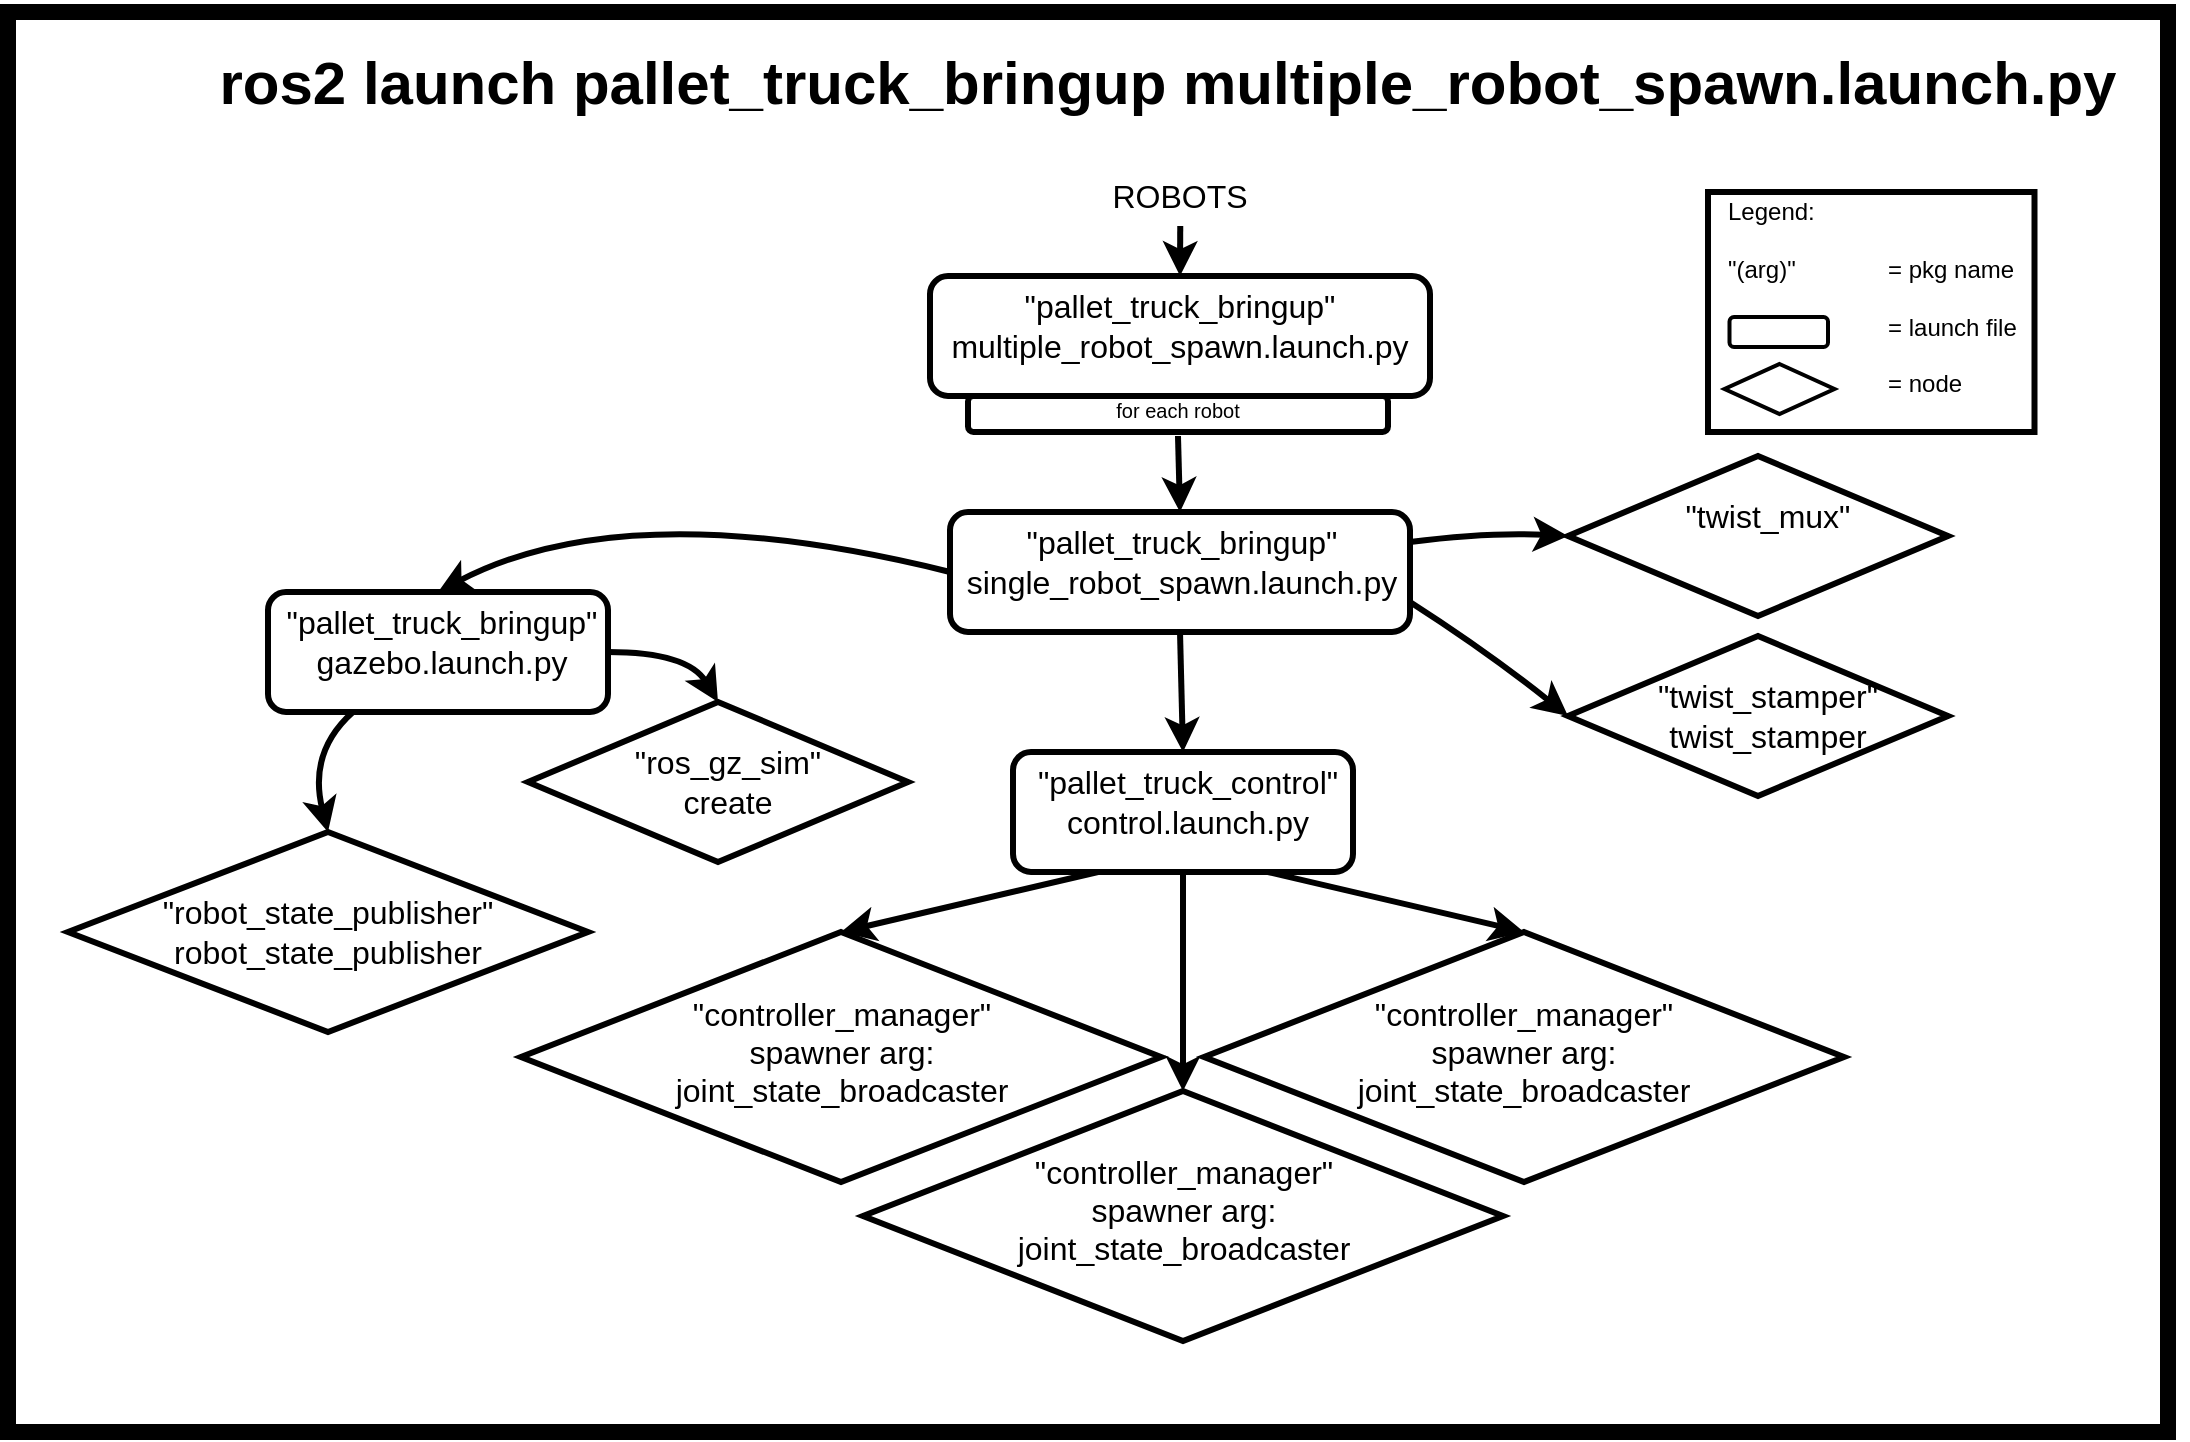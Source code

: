 <mxfile version="28.2.8">
  <diagram name="Page-1" id="bjVDkqN4jfYfFJxV3ved">
    <mxGraphModel dx="2282" dy="837" grid="1" gridSize="10" guides="1" tooltips="1" connect="1" arrows="1" fold="1" page="1" pageScale="1" pageWidth="850" pageHeight="1100" math="0" shadow="0">
      <root>
        <mxCell id="0" />
        <mxCell id="1" parent="0" />
        <mxCell id="tC6INBS62KU_Nt3FtVll-2" value="" style="rounded=0;whiteSpace=wrap;html=1;fillColor=light-dark(#FFFFFF,#FFFFFF);strokeColor=light-dark(#000000,#000000);strokeWidth=8;" parent="1" vertex="1">
          <mxGeometry x="-80" y="40" width="1080" height="710" as="geometry" />
        </mxCell>
        <mxCell id="tC6INBS62KU_Nt3FtVll-1" value="&lt;h1&gt;&lt;font style=&quot;color: light-dark(rgb(0, 0, 0), rgb(0, 0, 0)); font-size: 30px;&quot;&gt;ros2 launch pallet_truck_bringup multiple_robot_spawn.launch.py&lt;/font&gt;&lt;/h1&gt;" style="text;html=1;align=center;verticalAlign=middle;whiteSpace=wrap;rounded=0;fontSize=16;" parent="1" vertex="1">
          <mxGeometry x="-10" y="60" width="1020" height="30" as="geometry" />
        </mxCell>
        <mxCell id="tC6INBS62KU_Nt3FtVll-12" value="" style="rounded=1;whiteSpace=wrap;html=1;fillColor=none;strokeColor=light-dark(#000000,#000000);strokeWidth=3;" parent="1" vertex="1">
          <mxGeometry x="381" y="172" width="250" height="60" as="geometry" />
        </mxCell>
        <mxCell id="tC6INBS62KU_Nt3FtVll-13" value="&lt;div align=&quot;center&quot;&gt;&lt;span style=&quot;color: light-dark(rgb(0, 0, 0), rgb(0, 0, 0));&quot;&gt;&quot;pallet_truck_bringup&quot;&lt;/span&gt;&lt;/div&gt;&lt;div align=&quot;center&quot;&gt;&lt;span style=&quot;color: light-dark(rgb(0, 0, 0), rgb(0, 0, 0));&quot;&gt;multiple_robot_spawn.launch.py&lt;/span&gt;&lt;/div&gt;" style="text;strokeColor=none;fillColor=none;html=1;align=center;verticalAlign=middle;whiteSpace=wrap;rounded=0;fontSize=16;" parent="1" vertex="1">
          <mxGeometry x="454.25" y="182" width="103.75" height="30" as="geometry" />
        </mxCell>
        <mxCell id="tC6INBS62KU_Nt3FtVll-15" value="" style="rounded=1;whiteSpace=wrap;html=1;fillColor=none;strokeColor=light-dark(#000000,#000000);strokeWidth=3;" parent="1" vertex="1">
          <mxGeometry x="391" y="290" width="230" height="60" as="geometry" />
        </mxCell>
        <mxCell id="tC6INBS62KU_Nt3FtVll-16" value="&lt;div align=&quot;center&quot;&gt;&lt;span style=&quot;color: light-dark(rgb(0, 0, 0), rgb(0, 0, 0));&quot;&gt;&quot;pallet_truck_bringup&quot;&lt;/span&gt;&lt;/div&gt;&lt;div align=&quot;center&quot;&gt;&lt;span style=&quot;color: light-dark(rgb(0, 0, 0), rgb(0, 0, 0));&quot;&gt;single_robot_spawn.launch.py&lt;/span&gt;&lt;/div&gt;" style="text;strokeColor=none;fillColor=none;html=1;align=center;verticalAlign=middle;whiteSpace=wrap;rounded=0;fontSize=16;" parent="1" vertex="1">
          <mxGeometry x="447.25" y="300" width="120" height="30" as="geometry" />
        </mxCell>
        <mxCell id="tC6INBS62KU_Nt3FtVll-17" value="" style="endArrow=classic;html=1;rounded=0;fontSize=12;startSize=8;endSize=8;curved=1;strokeColor=light-dark(#000000,#000000);entryX=0.5;entryY=0;entryDx=0;entryDy=0;exitX=0.5;exitY=1;exitDx=0;exitDy=0;strokeWidth=3;" parent="1" source="lSh3KhLWbrFtCmqyKEda-4" target="tC6INBS62KU_Nt3FtVll-15" edge="1">
          <mxGeometry width="50" height="50" relative="1" as="geometry">
            <mxPoint x="649" y="200" as="sourcePoint" />
            <mxPoint x="511" y="240" as="targetPoint" />
          </mxGeometry>
        </mxCell>
        <mxCell id="tC6INBS62KU_Nt3FtVll-22" value="" style="rounded=1;whiteSpace=wrap;html=1;fillColor=none;strokeColor=light-dark(#000000,#000000);strokeWidth=3;" parent="1" vertex="1">
          <mxGeometry x="422.5" y="410" width="170" height="60" as="geometry" />
        </mxCell>
        <mxCell id="tC6INBS62KU_Nt3FtVll-23" value="&lt;div align=&quot;center&quot;&gt;&lt;span style=&quot;color: light-dark(rgb(0, 0, 0), rgb(0, 0, 0));&quot;&gt;&quot;pallet_truck_control&quot;&lt;/span&gt;&lt;/div&gt;&lt;div align=&quot;center&quot;&gt;&lt;span style=&quot;color: light-dark(rgb(0, 0, 0), rgb(0, 0, 0));&quot;&gt;control.launch.py&lt;/span&gt;&lt;/div&gt;" style="text;strokeColor=none;fillColor=none;html=1;align=center;verticalAlign=middle;whiteSpace=wrap;rounded=0;fontSize=16;" parent="1" vertex="1">
          <mxGeometry x="449.75" y="420" width="120" height="30" as="geometry" />
        </mxCell>
        <mxCell id="tC6INBS62KU_Nt3FtVll-25" value="" style="rhombus;whiteSpace=wrap;html=1;fillColor=none;strokeColor=light-dark(#000000,#000000);strokeWidth=3;" parent="1" vertex="1">
          <mxGeometry x="176.5" y="500" width="320" height="125" as="geometry" />
        </mxCell>
        <mxCell id="tC6INBS62KU_Nt3FtVll-26" value="&lt;div&gt;&lt;div&gt;&lt;font&gt;&lt;span style=&quot;color: light-dark(rgb(0, 0, 0), rgb(0, 0, 0));&quot;&gt;&quot;controller_manager&quot;&lt;/span&gt;&lt;/font&gt;&lt;/div&gt;&lt;div&gt;&lt;font&gt;&lt;span style=&quot;color: light-dark(rgb(0, 0, 0), rgb(0, 0, 0));&quot;&gt;spawner arg: joint_state_broadcaster&lt;/span&gt;&lt;/font&gt;&lt;/div&gt;&lt;/div&gt;" style="text;strokeColor=none;fillColor=none;html=1;align=center;verticalAlign=middle;whiteSpace=wrap;rounded=0;fontSize=16;" parent="1" vertex="1">
          <mxGeometry x="276.5" y="539.5" width="120" height="40" as="geometry" />
        </mxCell>
        <mxCell id="tC6INBS62KU_Nt3FtVll-29" value="" style="endArrow=classic;html=1;rounded=0;fontSize=12;startSize=8;endSize=8;curved=1;strokeColor=light-dark(#000000,#000000);entryX=0.5;entryY=0;entryDx=0;entryDy=0;exitX=0.25;exitY=1;exitDx=0;exitDy=0;strokeWidth=3;" parent="1" source="tC6INBS62KU_Nt3FtVll-22" target="tC6INBS62KU_Nt3FtVll-25" edge="1">
          <mxGeometry width="50" height="50" relative="1" as="geometry">
            <mxPoint x="493.25" y="530" as="sourcePoint" />
            <mxPoint x="500.25" y="580" as="targetPoint" />
          </mxGeometry>
        </mxCell>
        <mxCell id="tC6INBS62KU_Nt3FtVll-51" value="" style="endArrow=classic;html=1;rounded=0;fontSize=12;startSize=8;endSize=8;curved=1;strokeColor=light-dark(#000000,#000000);entryX=0.5;entryY=0;entryDx=0;entryDy=0;exitX=0.5;exitY=1;exitDx=0;exitDy=0;strokeWidth=3;" parent="1" source="tC6INBS62KU_Nt3FtVll-15" target="tC6INBS62KU_Nt3FtVll-22" edge="1">
          <mxGeometry width="50" height="50" relative="1" as="geometry">
            <mxPoint x="291" y="480" as="sourcePoint" />
            <mxPoint x="375" y="510" as="targetPoint" />
          </mxGeometry>
        </mxCell>
        <mxCell id="tC6INBS62KU_Nt3FtVll-52" value="" style="rhombus;whiteSpace=wrap;html=1;fillColor=none;strokeColor=light-dark(#000000,#000000);strokeWidth=3;" parent="1" vertex="1">
          <mxGeometry x="347.5" y="579.5" width="320" height="125" as="geometry" />
        </mxCell>
        <mxCell id="tC6INBS62KU_Nt3FtVll-53" value="&lt;div&gt;&lt;div&gt;&lt;font&gt;&lt;span style=&quot;color: light-dark(rgb(0, 0, 0), rgb(0, 0, 0));&quot;&gt;&quot;controller_manager&quot;&lt;/span&gt;&lt;/font&gt;&lt;/div&gt;&lt;div&gt;&lt;font&gt;&lt;span style=&quot;color: light-dark(rgb(0, 0, 0), rgb(0, 0, 0));&quot;&gt;spawner arg: joint_state_broadcaster&lt;/span&gt;&lt;/font&gt;&lt;/div&gt;&lt;/div&gt;" style="text;strokeColor=none;fillColor=none;html=1;align=center;verticalAlign=middle;whiteSpace=wrap;rounded=0;fontSize=16;" parent="1" vertex="1">
          <mxGeometry x="447.5" y="619" width="120" height="40" as="geometry" />
        </mxCell>
        <mxCell id="tC6INBS62KU_Nt3FtVll-54" value="" style="rhombus;whiteSpace=wrap;html=1;fillColor=none;strokeColor=light-dark(#000000,#000000);strokeWidth=3;" parent="1" vertex="1">
          <mxGeometry x="518" y="500" width="320" height="125" as="geometry" />
        </mxCell>
        <mxCell id="tC6INBS62KU_Nt3FtVll-55" value="&lt;div&gt;&lt;div&gt;&lt;font&gt;&lt;span style=&quot;color: light-dark(rgb(0, 0, 0), rgb(0, 0, 0));&quot;&gt;&quot;controller_manager&quot;&lt;/span&gt;&lt;/font&gt;&lt;/div&gt;&lt;div&gt;&lt;font&gt;&lt;span style=&quot;color: light-dark(rgb(0, 0, 0), rgb(0, 0, 0));&quot;&gt;spawner arg: joint_state_broadcaster&lt;/span&gt;&lt;/font&gt;&lt;/div&gt;&lt;/div&gt;" style="text;strokeColor=none;fillColor=none;html=1;align=center;verticalAlign=middle;whiteSpace=wrap;rounded=0;fontSize=16;" parent="1" vertex="1">
          <mxGeometry x="618" y="539.5" width="120" height="40" as="geometry" />
        </mxCell>
        <mxCell id="tC6INBS62KU_Nt3FtVll-56" value="" style="endArrow=classic;html=1;rounded=0;fontSize=12;startSize=8;endSize=8;curved=1;strokeColor=light-dark(#000000,#000000);entryX=0.5;entryY=0;entryDx=0;entryDy=0;exitX=0.75;exitY=1;exitDx=0;exitDy=0;strokeWidth=3;" parent="1" source="tC6INBS62KU_Nt3FtVll-22" target="tC6INBS62KU_Nt3FtVll-54" edge="1">
          <mxGeometry width="50" height="50" relative="1" as="geometry">
            <mxPoint x="642.25" y="480" as="sourcePoint" />
            <mxPoint x="368.25" y="510" as="targetPoint" />
          </mxGeometry>
        </mxCell>
        <mxCell id="tC6INBS62KU_Nt3FtVll-57" value="" style="endArrow=classic;html=1;rounded=0;fontSize=12;startSize=8;endSize=8;curved=1;strokeColor=light-dark(#000000,#000000);entryX=0.5;entryY=0;entryDx=0;entryDy=0;exitX=0.5;exitY=1;exitDx=0;exitDy=0;strokeWidth=3;" parent="1" source="tC6INBS62KU_Nt3FtVll-22" target="tC6INBS62KU_Nt3FtVll-52" edge="1">
          <mxGeometry width="50" height="50" relative="1" as="geometry">
            <mxPoint x="525.25" y="490" as="sourcePoint" />
            <mxPoint x="508.25" y="520" as="targetPoint" />
            <Array as="points" />
          </mxGeometry>
        </mxCell>
        <mxCell id="tC6INBS62KU_Nt3FtVll-59" value="" style="rounded=1;whiteSpace=wrap;html=1;fillColor=none;strokeColor=light-dark(#000000,#000000);strokeWidth=3;" parent="1" vertex="1">
          <mxGeometry x="50" y="330" width="170" height="60" as="geometry" />
        </mxCell>
        <mxCell id="tC6INBS62KU_Nt3FtVll-60" value="&lt;div align=&quot;center&quot;&gt;&lt;span style=&quot;color: light-dark(rgb(0, 0, 0), rgb(0, 0, 0));&quot;&gt;&quot;pallet_truck_bringup&quot;&lt;/span&gt;&lt;/div&gt;&lt;div align=&quot;center&quot;&gt;&lt;span style=&quot;color: light-dark(rgb(0, 0, 0), rgb(0, 0, 0));&quot;&gt;gazebo.launch.py&lt;/span&gt;&lt;/div&gt;" style="text;strokeColor=none;fillColor=none;html=1;align=center;verticalAlign=middle;whiteSpace=wrap;rounded=0;fontSize=16;" parent="1" vertex="1">
          <mxGeometry x="77.25" y="340" width="120" height="30" as="geometry" />
        </mxCell>
        <mxCell id="tC6INBS62KU_Nt3FtVll-61" value="" style="endArrow=classic;html=1;rounded=0;fontSize=12;startSize=8;endSize=8;curved=1;strokeColor=light-dark(#000000,#000000);entryX=0.5;entryY=0;entryDx=0;entryDy=0;strokeWidth=3;exitX=0;exitY=0.5;exitDx=0;exitDy=0;" parent="1" source="tC6INBS62KU_Nt3FtVll-15" target="tC6INBS62KU_Nt3FtVll-59" edge="1">
          <mxGeometry width="50" height="50" relative="1" as="geometry">
            <mxPoint x="359.32" y="419.84" as="sourcePoint" />
            <mxPoint x="441" y="570" as="targetPoint" />
            <Array as="points">
              <mxPoint x="230" y="280" />
            </Array>
          </mxGeometry>
        </mxCell>
        <mxCell id="tC6INBS62KU_Nt3FtVll-62" value="" style="rhombus;whiteSpace=wrap;html=1;fillColor=none;strokeColor=light-dark(#000000,#000000);strokeWidth=3;" parent="1" vertex="1">
          <mxGeometry x="180" y="385" width="190" height="80" as="geometry" />
        </mxCell>
        <mxCell id="tC6INBS62KU_Nt3FtVll-63" value="&lt;div&gt;&lt;span style=&quot;color: light-dark(rgb(0, 0, 0), rgb(0, 0, 0));&quot;&gt;&quot;ros_gz_sim&quot;&lt;/span&gt;&lt;/div&gt;&lt;div&gt;&lt;span style=&quot;color: light-dark(rgb(0, 0, 0), rgb(0, 0, 0));&quot;&gt;create&lt;/span&gt;&lt;/div&gt;" style="text;strokeColor=none;fillColor=none;html=1;align=center;verticalAlign=middle;whiteSpace=wrap;rounded=0;fontSize=16;" parent="1" vertex="1">
          <mxGeometry x="220" y="410" width="120" height="30" as="geometry" />
        </mxCell>
        <mxCell id="tC6INBS62KU_Nt3FtVll-64" value="" style="rhombus;whiteSpace=wrap;html=1;fillColor=none;strokeColor=light-dark(#000000,#000000);strokeWidth=3;" parent="1" vertex="1">
          <mxGeometry x="-50" y="450" width="260" height="100" as="geometry" />
        </mxCell>
        <mxCell id="tC6INBS62KU_Nt3FtVll-65" value="&lt;div&gt;&lt;span style=&quot;color: light-dark(rgb(0, 0, 0), rgb(0, 0, 0));&quot;&gt;&quot;robot_state_publisher&quot;&lt;/span&gt;&lt;/div&gt;&lt;div&gt;&lt;span style=&quot;color: light-dark(rgb(0, 0, 0), rgb(0, 0, 0));&quot;&gt;robot_state_publisher&lt;/span&gt;&lt;/div&gt;" style="text;strokeColor=none;fillColor=none;html=1;align=center;verticalAlign=middle;whiteSpace=wrap;rounded=0;fontSize=16;" parent="1" vertex="1">
          <mxGeometry x="20" y="485" width="120" height="30" as="geometry" />
        </mxCell>
        <mxCell id="tC6INBS62KU_Nt3FtVll-66" value="" style="endArrow=classic;html=1;rounded=0;fontSize=12;startSize=8;endSize=8;curved=1;strokeColor=light-dark(#000000,#000000);entryX=0.5;entryY=0;entryDx=0;entryDy=0;exitX=0.25;exitY=1;exitDx=0;exitDy=0;strokeWidth=3;" parent="1" source="tC6INBS62KU_Nt3FtVll-59" target="tC6INBS62KU_Nt3FtVll-64" edge="1">
          <mxGeometry width="50" height="50" relative="1" as="geometry">
            <mxPoint x="70" y="305" as="sourcePoint" />
            <mxPoint x="70" y="360" as="targetPoint" />
            <Array as="points">
              <mxPoint x="70" y="410" />
            </Array>
          </mxGeometry>
        </mxCell>
        <mxCell id="tC6INBS62KU_Nt3FtVll-67" value="" style="endArrow=classic;html=1;rounded=0;fontSize=12;startSize=8;endSize=8;curved=1;strokeColor=light-dark(#000000,#000000);entryX=0.5;entryY=0;entryDx=0;entryDy=0;exitX=1;exitY=0.5;exitDx=0;exitDy=0;strokeWidth=3;" parent="1" source="tC6INBS62KU_Nt3FtVll-59" target="tC6INBS62KU_Nt3FtVll-62" edge="1">
          <mxGeometry width="50" height="50" relative="1" as="geometry">
            <mxPoint x="70" y="395" as="sourcePoint" />
            <mxPoint x="70" y="450" as="targetPoint" />
            <Array as="points">
              <mxPoint x="260" y="360" />
            </Array>
          </mxGeometry>
        </mxCell>
        <mxCell id="tC6INBS62KU_Nt3FtVll-68" value="" style="rhombus;whiteSpace=wrap;html=1;fillColor=none;strokeColor=light-dark(#000000,#000000);strokeWidth=3;" parent="1" vertex="1">
          <mxGeometry x="700" y="352" width="190" height="80" as="geometry" />
        </mxCell>
        <mxCell id="tC6INBS62KU_Nt3FtVll-69" value="&lt;div&gt;&lt;span style=&quot;color: light-dark(rgb(0, 0, 0), rgb(0, 0, 0));&quot;&gt;&quot;twist_stamper&quot;&lt;/span&gt;&lt;/div&gt;&lt;div&gt;&lt;span style=&quot;color: light-dark(rgb(0, 0, 0), rgb(0, 0, 0));&quot;&gt;twist_stamper&lt;/span&gt;&lt;/div&gt;" style="text;strokeColor=none;fillColor=none;html=1;align=center;verticalAlign=middle;whiteSpace=wrap;rounded=0;fontSize=16;" parent="1" vertex="1">
          <mxGeometry x="740" y="377" width="120" height="30" as="geometry" />
        </mxCell>
        <mxCell id="tC6INBS62KU_Nt3FtVll-70" value="" style="rhombus;whiteSpace=wrap;html=1;fillColor=none;strokeColor=light-dark(#000000,#000000);strokeWidth=3;" parent="1" vertex="1">
          <mxGeometry x="700" y="262" width="190" height="80" as="geometry" />
        </mxCell>
        <mxCell id="tC6INBS62KU_Nt3FtVll-71" value="&lt;div&gt;&lt;span style=&quot;color: light-dark(rgb(0, 0, 0), rgb(0, 0, 0));&quot;&gt;&quot;twist_mux&quot;&lt;/span&gt;&lt;/div&gt;&lt;div&gt;&lt;span style=&quot;color: rgba(0, 0, 0, 0);&quot;&gt;twist_mux&lt;/span&gt;&lt;/div&gt;" style="text;strokeColor=none;fillColor=none;html=1;align=center;verticalAlign=middle;whiteSpace=wrap;rounded=0;fontSize=16;" parent="1" vertex="1">
          <mxGeometry x="740" y="287" width="120" height="30" as="geometry" />
        </mxCell>
        <mxCell id="tC6INBS62KU_Nt3FtVll-73" value="" style="endArrow=classic;html=1;rounded=0;fontSize=12;startSize=8;endSize=8;curved=1;strokeColor=light-dark(#000000,#000000);entryX=0;entryY=0.5;entryDx=0;entryDy=0;exitX=1;exitY=0.75;exitDx=0;exitDy=0;strokeWidth=3;" parent="1" source="tC6INBS62KU_Nt3FtVll-15" target="tC6INBS62KU_Nt3FtVll-68" edge="1">
          <mxGeometry width="50" height="50" relative="1" as="geometry">
            <mxPoint x="681" y="300" as="sourcePoint" />
            <mxPoint x="681" y="330" as="targetPoint" />
            <Array as="points">
              <mxPoint x="660" y="360" />
            </Array>
          </mxGeometry>
        </mxCell>
        <mxCell id="tC6INBS62KU_Nt3FtVll-74" value="" style="endArrow=classic;html=1;rounded=0;fontSize=12;startSize=8;endSize=8;curved=1;strokeColor=light-dark(#000000,#000000);entryX=0;entryY=0.5;entryDx=0;entryDy=0;exitX=1;exitY=0.25;exitDx=0;exitDy=0;strokeWidth=3;" parent="1" source="tC6INBS62KU_Nt3FtVll-15" target="tC6INBS62KU_Nt3FtVll-70" edge="1">
          <mxGeometry width="50" height="50" relative="1" as="geometry">
            <mxPoint x="781" y="290" as="sourcePoint" />
            <mxPoint x="781" y="320" as="targetPoint" />
            <Array as="points">
              <mxPoint x="660" y="300" />
            </Array>
          </mxGeometry>
        </mxCell>
        <mxCell id="lSh3KhLWbrFtCmqyKEda-1" value="&lt;span style=&quot;color: light-dark(rgb(0, 0, 0), rgb(0, 0, 0));&quot;&gt;ROBOTS&lt;/span&gt;" style="text;strokeColor=none;fillColor=none;html=1;align=center;verticalAlign=middle;whiteSpace=wrap;rounded=0;fontSize=16;" vertex="1" parent="1">
          <mxGeometry x="454.25" y="117" width="103.75" height="30" as="geometry" />
        </mxCell>
        <mxCell id="lSh3KhLWbrFtCmqyKEda-2" value="" style="endArrow=classic;html=1;rounded=0;fontSize=12;startSize=8;endSize=8;curved=1;strokeColor=light-dark(#000000,#000000);entryX=0.5;entryY=0;entryDx=0;entryDy=0;exitX=0.5;exitY=1;exitDx=0;exitDy=0;strokeWidth=3;" edge="1" parent="1" source="lSh3KhLWbrFtCmqyKEda-1" target="tC6INBS62KU_Nt3FtVll-12">
          <mxGeometry width="50" height="50" relative="1" as="geometry">
            <mxPoint x="500" y="146" as="sourcePoint" />
            <mxPoint x="500" y="176" as="targetPoint" />
          </mxGeometry>
        </mxCell>
        <mxCell id="lSh3KhLWbrFtCmqyKEda-3" value="" style="rounded=1;whiteSpace=wrap;html=1;fillColor=none;strokeColor=light-dark(#000000,#000000);strokeWidth=3;" vertex="1" parent="1">
          <mxGeometry x="400" y="232" width="210" height="18" as="geometry" />
        </mxCell>
        <mxCell id="lSh3KhLWbrFtCmqyKEda-4" value="&lt;font style=&quot;font-size: 10px; color: light-dark(rgb(0, 0, 0), rgb(0, 0, 0));&quot;&gt;for each robot&lt;/font&gt;" style="text;strokeColor=none;fillColor=none;html=1;align=center;verticalAlign=middle;whiteSpace=wrap;rounded=0;fontSize=16;" vertex="1" parent="1">
          <mxGeometry x="453.12" y="222" width="103.75" height="30" as="geometry" />
        </mxCell>
        <mxCell id="lSh3KhLWbrFtCmqyKEda-9" value="" style="rounded=0;whiteSpace=wrap;html=1;fillColor=none;strokeColor=light-dark(#000000,#000000);strokeWidth=3;" vertex="1" parent="1">
          <mxGeometry x="770" y="130" width="163.25" height="120" as="geometry" />
        </mxCell>
        <mxCell id="lSh3KhLWbrFtCmqyKEda-10" value="&lt;div align=&quot;left&quot;&gt;&lt;span style=&quot;color: light-dark(rgb(0, 0, 0), rgb(0, 0, 0));&quot;&gt;Legend:&lt;/span&gt;&lt;/div&gt;&lt;div align=&quot;left&quot;&gt;&lt;span style=&quot;color: light-dark(rgb(0, 0, 0), rgb(0, 0, 0));&quot;&gt;&lt;br&gt;&lt;/span&gt;&lt;/div&gt;&lt;div align=&quot;left&quot;&gt;&lt;span style=&quot;color: light-dark(rgb(0, 0, 0), rgb(0, 0, 0));&quot;&gt;&lt;span style=&quot;white-space: pre;&quot;&gt;&quot;(arg)&quot;&lt;/span&gt;&lt;span style=&quot;white-space: pre;&quot;&gt;&#x9;&lt;span style=&quot;white-space: pre;&quot;&gt;&#x9;&lt;/span&gt;&lt;/span&gt;= pkg name&lt;/span&gt;&lt;/div&gt;&lt;div align=&quot;left&quot;&gt;&lt;span style=&quot;color: light-dark(rgb(0, 0, 0), rgb(0, 0, 0));&quot;&gt;&lt;br&gt;&lt;/span&gt;&lt;/div&gt;&lt;div align=&quot;left&quot;&gt;&lt;span style=&quot;color: light-dark(rgb(0, 0, 0), rgb(0, 0, 0));&quot;&gt;&lt;span style=&quot;white-space: pre;&quot;&gt;&#x9;&lt;/span&gt;&lt;span style=&quot;white-space: pre;&quot;&gt;&#x9;&lt;span style=&quot;white-space: pre;&quot;&gt;&#x9;&lt;/span&gt;&lt;/span&gt;= launch file&lt;/span&gt;&lt;/div&gt;&lt;div align=&quot;left&quot;&gt;&lt;span style=&quot;color: light-dark(rgb(0, 0, 0), rgb(0, 0, 0));&quot;&gt;&lt;br&gt;&lt;/span&gt;&lt;/div&gt;&lt;div align=&quot;left&quot;&gt;&lt;span style=&quot;color: light-dark(rgb(0, 0, 0), rgb(0, 0, 0));&quot;&gt;&lt;span style=&quot;white-space: pre;&quot;&gt;&#x9;&lt;/span&gt;&lt;span style=&quot;white-space: pre;&quot;&gt;&#x9;&lt;/span&gt;&lt;span style=&quot;white-space: pre;&quot;&gt;&#x9;&lt;/span&gt;= node&lt;/span&gt;&lt;/div&gt;" style="text;html=1;whiteSpace=wrap;strokeColor=none;fillColor=none;align=left;verticalAlign=middle;rounded=0;" vertex="1" parent="1">
          <mxGeometry x="778.25" y="148" width="149" height="70" as="geometry" />
        </mxCell>
        <mxCell id="lSh3KhLWbrFtCmqyKEda-11" value="" style="rounded=1;whiteSpace=wrap;html=1;fillColor=none;strokeColor=light-dark(#000000,#000000);strokeWidth=2;" vertex="1" parent="1">
          <mxGeometry x="780.75" y="192.5" width="49.25" height="15" as="geometry" />
        </mxCell>
        <mxCell id="lSh3KhLWbrFtCmqyKEda-12" value="" style="rhombus;whiteSpace=wrap;html=1;fillColor=none;strokeColor=light-dark(#000000,#000000);strokeWidth=2;" vertex="1" parent="1">
          <mxGeometry x="778.25" y="216" width="55" height="25" as="geometry" />
        </mxCell>
      </root>
    </mxGraphModel>
  </diagram>
</mxfile>

